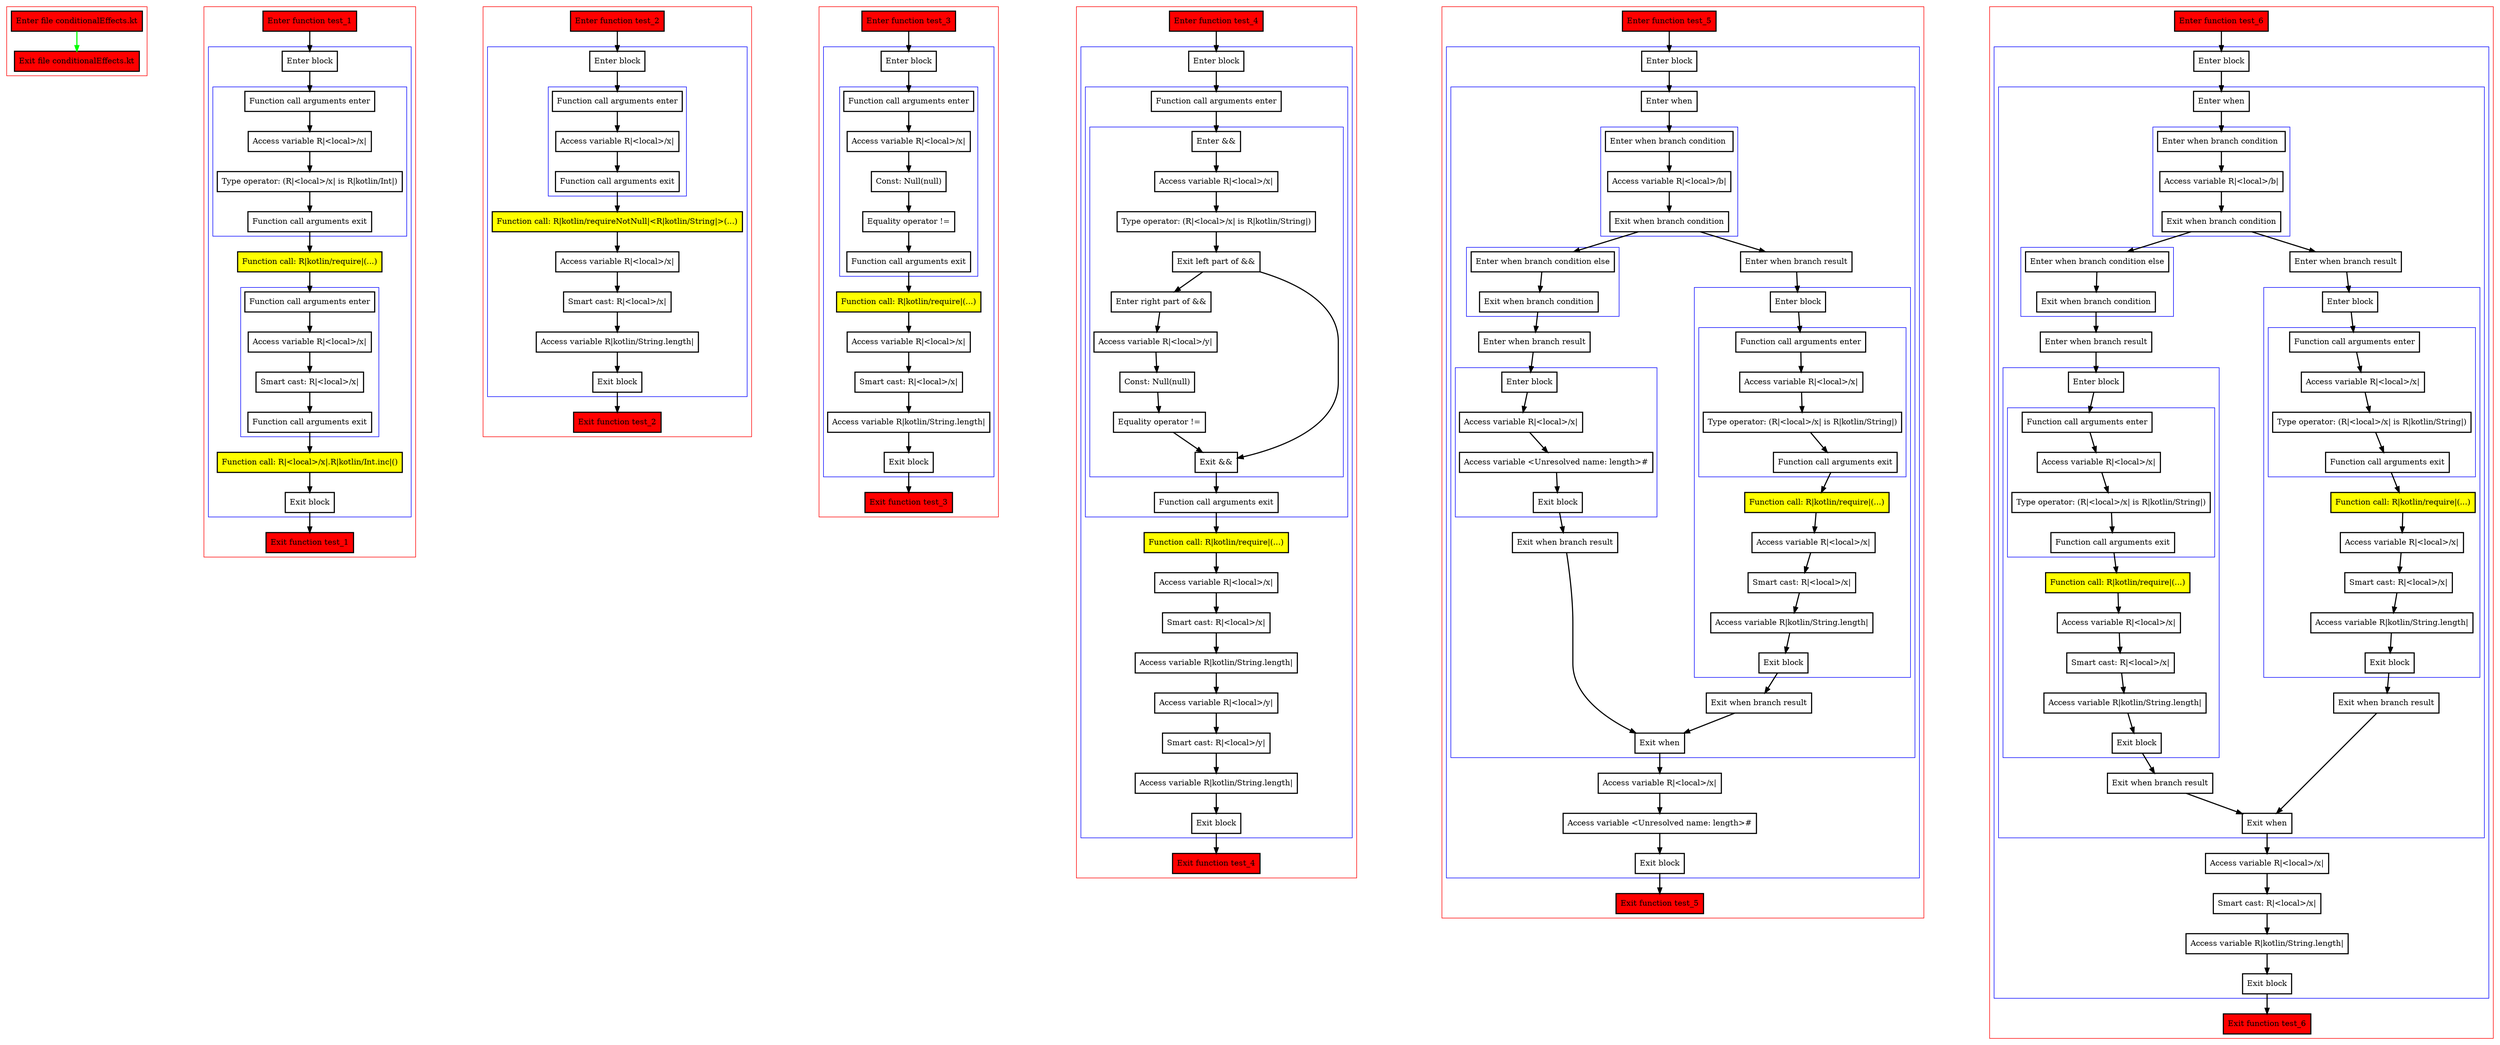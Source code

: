 digraph conditionalEffects_kt {
    graph [nodesep=3]
    node [shape=box penwidth=2]
    edge [penwidth=2]

    subgraph cluster_0 {
        color=red
        0 [label="Enter file conditionalEffects.kt" style="filled" fillcolor=red];
        1 [label="Exit file conditionalEffects.kt" style="filled" fillcolor=red];
    }
    0 -> {1} [color=green];

    subgraph cluster_1 {
        color=red
        2 [label="Enter function test_1" style="filled" fillcolor=red];
        subgraph cluster_2 {
            color=blue
            3 [label="Enter block"];
            subgraph cluster_3 {
                color=blue
                4 [label="Function call arguments enter"];
                5 [label="Access variable R|<local>/x|"];
                6 [label="Type operator: (R|<local>/x| is R|kotlin/Int|)"];
                7 [label="Function call arguments exit"];
            }
            8 [label="Function call: R|kotlin/require|(...)" style="filled" fillcolor=yellow];
            subgraph cluster_4 {
                color=blue
                9 [label="Function call arguments enter"];
                10 [label="Access variable R|<local>/x|"];
                11 [label="Smart cast: R|<local>/x|"];
                12 [label="Function call arguments exit"];
            }
            13 [label="Function call: R|<local>/x|.R|kotlin/Int.inc|()" style="filled" fillcolor=yellow];
            14 [label="Exit block"];
        }
        15 [label="Exit function test_1" style="filled" fillcolor=red];
    }
    2 -> {3};
    3 -> {4};
    4 -> {5};
    5 -> {6};
    6 -> {7};
    7 -> {8};
    8 -> {9};
    9 -> {10};
    10 -> {11};
    11 -> {12};
    12 -> {13};
    13 -> {14};
    14 -> {15};

    subgraph cluster_5 {
        color=red
        16 [label="Enter function test_2" style="filled" fillcolor=red];
        subgraph cluster_6 {
            color=blue
            17 [label="Enter block"];
            subgraph cluster_7 {
                color=blue
                18 [label="Function call arguments enter"];
                19 [label="Access variable R|<local>/x|"];
                20 [label="Function call arguments exit"];
            }
            21 [label="Function call: R|kotlin/requireNotNull|<R|kotlin/String|>(...)" style="filled" fillcolor=yellow];
            22 [label="Access variable R|<local>/x|"];
            23 [label="Smart cast: R|<local>/x|"];
            24 [label="Access variable R|kotlin/String.length|"];
            25 [label="Exit block"];
        }
        26 [label="Exit function test_2" style="filled" fillcolor=red];
    }
    16 -> {17};
    17 -> {18};
    18 -> {19};
    19 -> {20};
    20 -> {21};
    21 -> {22};
    22 -> {23};
    23 -> {24};
    24 -> {25};
    25 -> {26};

    subgraph cluster_8 {
        color=red
        27 [label="Enter function test_3" style="filled" fillcolor=red];
        subgraph cluster_9 {
            color=blue
            28 [label="Enter block"];
            subgraph cluster_10 {
                color=blue
                29 [label="Function call arguments enter"];
                30 [label="Access variable R|<local>/x|"];
                31 [label="Const: Null(null)"];
                32 [label="Equality operator !="];
                33 [label="Function call arguments exit"];
            }
            34 [label="Function call: R|kotlin/require|(...)" style="filled" fillcolor=yellow];
            35 [label="Access variable R|<local>/x|"];
            36 [label="Smart cast: R|<local>/x|"];
            37 [label="Access variable R|kotlin/String.length|"];
            38 [label="Exit block"];
        }
        39 [label="Exit function test_3" style="filled" fillcolor=red];
    }
    27 -> {28};
    28 -> {29};
    29 -> {30};
    30 -> {31};
    31 -> {32};
    32 -> {33};
    33 -> {34};
    34 -> {35};
    35 -> {36};
    36 -> {37};
    37 -> {38};
    38 -> {39};

    subgraph cluster_11 {
        color=red
        40 [label="Enter function test_4" style="filled" fillcolor=red];
        subgraph cluster_12 {
            color=blue
            41 [label="Enter block"];
            subgraph cluster_13 {
                color=blue
                42 [label="Function call arguments enter"];
                subgraph cluster_14 {
                    color=blue
                    43 [label="Enter &&"];
                    44 [label="Access variable R|<local>/x|"];
                    45 [label="Type operator: (R|<local>/x| is R|kotlin/String|)"];
                    46 [label="Exit left part of &&"];
                    47 [label="Enter right part of &&"];
                    48 [label="Access variable R|<local>/y|"];
                    49 [label="Const: Null(null)"];
                    50 [label="Equality operator !="];
                    51 [label="Exit &&"];
                }
                52 [label="Function call arguments exit"];
            }
            53 [label="Function call: R|kotlin/require|(...)" style="filled" fillcolor=yellow];
            54 [label="Access variable R|<local>/x|"];
            55 [label="Smart cast: R|<local>/x|"];
            56 [label="Access variable R|kotlin/String.length|"];
            57 [label="Access variable R|<local>/y|"];
            58 [label="Smart cast: R|<local>/y|"];
            59 [label="Access variable R|kotlin/String.length|"];
            60 [label="Exit block"];
        }
        61 [label="Exit function test_4" style="filled" fillcolor=red];
    }
    40 -> {41};
    41 -> {42};
    42 -> {43};
    43 -> {44};
    44 -> {45};
    45 -> {46};
    46 -> {47 51};
    47 -> {48};
    48 -> {49};
    49 -> {50};
    50 -> {51};
    51 -> {52};
    52 -> {53};
    53 -> {54};
    54 -> {55};
    55 -> {56};
    56 -> {57};
    57 -> {58};
    58 -> {59};
    59 -> {60};
    60 -> {61};

    subgraph cluster_15 {
        color=red
        62 [label="Enter function test_5" style="filled" fillcolor=red];
        subgraph cluster_16 {
            color=blue
            63 [label="Enter block"];
            subgraph cluster_17 {
                color=blue
                64 [label="Enter when"];
                subgraph cluster_18 {
                    color=blue
                    65 [label="Enter when branch condition "];
                    66 [label="Access variable R|<local>/b|"];
                    67 [label="Exit when branch condition"];
                }
                subgraph cluster_19 {
                    color=blue
                    68 [label="Enter when branch condition else"];
                    69 [label="Exit when branch condition"];
                }
                70 [label="Enter when branch result"];
                subgraph cluster_20 {
                    color=blue
                    71 [label="Enter block"];
                    72 [label="Access variable R|<local>/x|"];
                    73 [label="Access variable <Unresolved name: length>#"];
                    74 [label="Exit block"];
                }
                75 [label="Exit when branch result"];
                76 [label="Enter when branch result"];
                subgraph cluster_21 {
                    color=blue
                    77 [label="Enter block"];
                    subgraph cluster_22 {
                        color=blue
                        78 [label="Function call arguments enter"];
                        79 [label="Access variable R|<local>/x|"];
                        80 [label="Type operator: (R|<local>/x| is R|kotlin/String|)"];
                        81 [label="Function call arguments exit"];
                    }
                    82 [label="Function call: R|kotlin/require|(...)" style="filled" fillcolor=yellow];
                    83 [label="Access variable R|<local>/x|"];
                    84 [label="Smart cast: R|<local>/x|"];
                    85 [label="Access variable R|kotlin/String.length|"];
                    86 [label="Exit block"];
                }
                87 [label="Exit when branch result"];
                88 [label="Exit when"];
            }
            89 [label="Access variable R|<local>/x|"];
            90 [label="Access variable <Unresolved name: length>#"];
            91 [label="Exit block"];
        }
        92 [label="Exit function test_5" style="filled" fillcolor=red];
    }
    62 -> {63};
    63 -> {64};
    64 -> {65};
    65 -> {66};
    66 -> {67};
    67 -> {68 76};
    68 -> {69};
    69 -> {70};
    70 -> {71};
    71 -> {72};
    72 -> {73};
    73 -> {74};
    74 -> {75};
    75 -> {88};
    76 -> {77};
    77 -> {78};
    78 -> {79};
    79 -> {80};
    80 -> {81};
    81 -> {82};
    82 -> {83};
    83 -> {84};
    84 -> {85};
    85 -> {86};
    86 -> {87};
    87 -> {88};
    88 -> {89};
    89 -> {90};
    90 -> {91};
    91 -> {92};

    subgraph cluster_23 {
        color=red
        93 [label="Enter function test_6" style="filled" fillcolor=red];
        subgraph cluster_24 {
            color=blue
            94 [label="Enter block"];
            subgraph cluster_25 {
                color=blue
                95 [label="Enter when"];
                subgraph cluster_26 {
                    color=blue
                    96 [label="Enter when branch condition "];
                    97 [label="Access variable R|<local>/b|"];
                    98 [label="Exit when branch condition"];
                }
                subgraph cluster_27 {
                    color=blue
                    99 [label="Enter when branch condition else"];
                    100 [label="Exit when branch condition"];
                }
                101 [label="Enter when branch result"];
                subgraph cluster_28 {
                    color=blue
                    102 [label="Enter block"];
                    subgraph cluster_29 {
                        color=blue
                        103 [label="Function call arguments enter"];
                        104 [label="Access variable R|<local>/x|"];
                        105 [label="Type operator: (R|<local>/x| is R|kotlin/String|)"];
                        106 [label="Function call arguments exit"];
                    }
                    107 [label="Function call: R|kotlin/require|(...)" style="filled" fillcolor=yellow];
                    108 [label="Access variable R|<local>/x|"];
                    109 [label="Smart cast: R|<local>/x|"];
                    110 [label="Access variable R|kotlin/String.length|"];
                    111 [label="Exit block"];
                }
                112 [label="Exit when branch result"];
                113 [label="Enter when branch result"];
                subgraph cluster_30 {
                    color=blue
                    114 [label="Enter block"];
                    subgraph cluster_31 {
                        color=blue
                        115 [label="Function call arguments enter"];
                        116 [label="Access variable R|<local>/x|"];
                        117 [label="Type operator: (R|<local>/x| is R|kotlin/String|)"];
                        118 [label="Function call arguments exit"];
                    }
                    119 [label="Function call: R|kotlin/require|(...)" style="filled" fillcolor=yellow];
                    120 [label="Access variable R|<local>/x|"];
                    121 [label="Smart cast: R|<local>/x|"];
                    122 [label="Access variable R|kotlin/String.length|"];
                    123 [label="Exit block"];
                }
                124 [label="Exit when branch result"];
                125 [label="Exit when"];
            }
            126 [label="Access variable R|<local>/x|"];
            127 [label="Smart cast: R|<local>/x|"];
            128 [label="Access variable R|kotlin/String.length|"];
            129 [label="Exit block"];
        }
        130 [label="Exit function test_6" style="filled" fillcolor=red];
    }
    93 -> {94};
    94 -> {95};
    95 -> {96};
    96 -> {97};
    97 -> {98};
    98 -> {99 113};
    99 -> {100};
    100 -> {101};
    101 -> {102};
    102 -> {103};
    103 -> {104};
    104 -> {105};
    105 -> {106};
    106 -> {107};
    107 -> {108};
    108 -> {109};
    109 -> {110};
    110 -> {111};
    111 -> {112};
    112 -> {125};
    113 -> {114};
    114 -> {115};
    115 -> {116};
    116 -> {117};
    117 -> {118};
    118 -> {119};
    119 -> {120};
    120 -> {121};
    121 -> {122};
    122 -> {123};
    123 -> {124};
    124 -> {125};
    125 -> {126};
    126 -> {127};
    127 -> {128};
    128 -> {129};
    129 -> {130};

}
